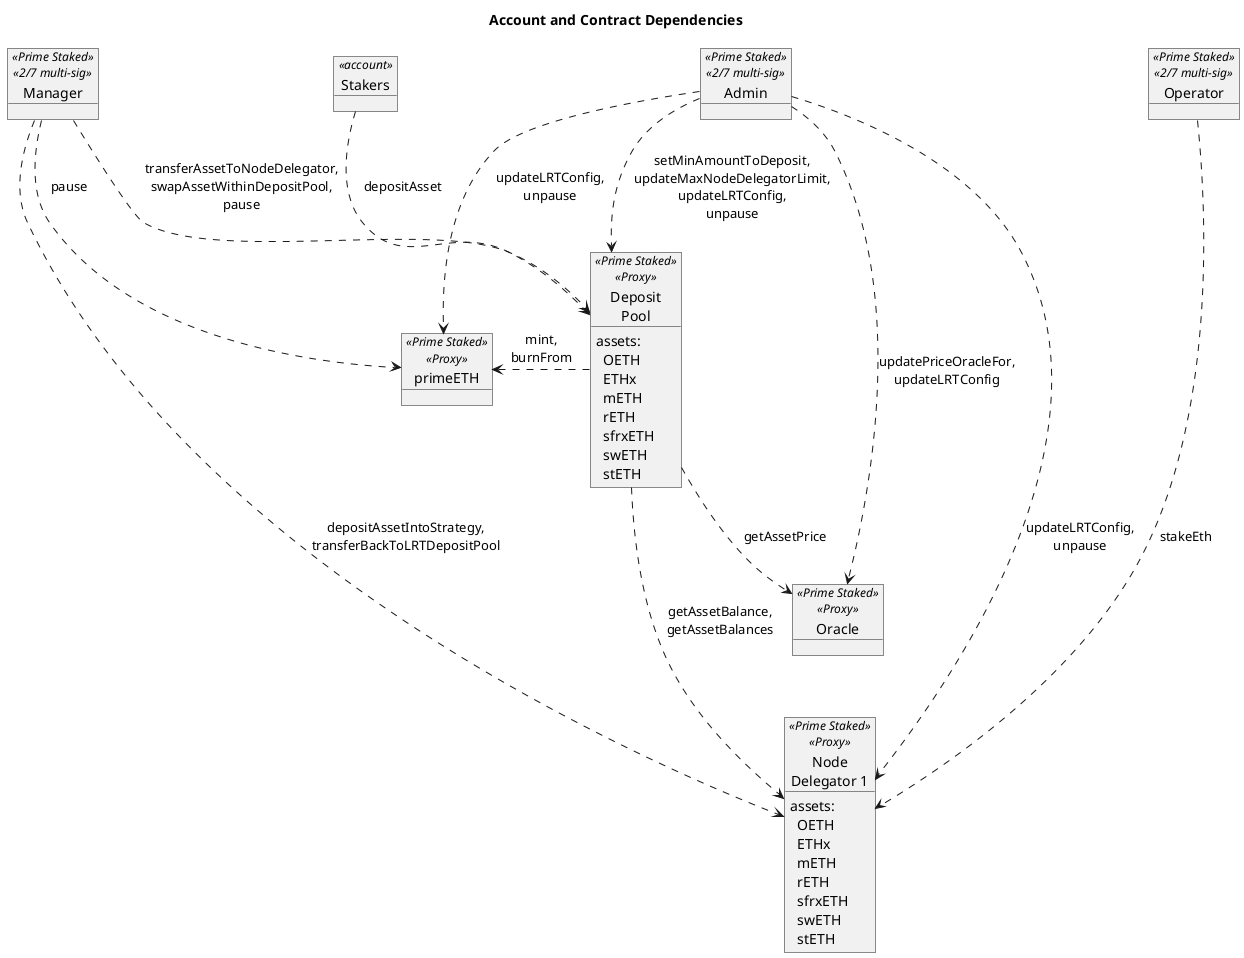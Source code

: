 @startuml

skinparam tabSize 2

' title "Prime Staked ETH Contract Dependencies"
' title "Prime Staked ETH Oracle Contract Dependencies"
title "Account and Contract Dependencies"
' title "EigenLayer Contract Dependencies"

object "Stakers" as staker <<account>> {
}

object "Manager" as man <<Prime Staked>> <<2/7 multi-sig>> {
}

object "Admin" as admin <<Prime Staked>> <<2/7 multi-sig>> {
}

object "Operator" as op <<Prime Staked>> <<2/7 multi-sig>> {
}

object "primeETH" as peth <<Prime Staked>> <<Proxy>> {
}

object "Deposit\nPool" as dep <<Prime Staked>> <<Proxy>> {
assets:
    \tOETH
    \tETHx
    \tmETH
    \trETH
    \tsfrxETH
    \tswETH
    \tstETH
}

' object "Config" as config <<Prime Staked>> <<Proxy>> {
' }

object "Oracle" as oracle <<Prime Staked>> <<Proxy>> {
}

' object "ChainlinkPriceOracle" as cloracle <<Prime Staked>> <<Proxy>> {
' assets:
'     \trETH
'     \tstETH
'     \tswETH
' }
' object "MEthPriceOracle" as moracle <<Prime Staked>> <<Proxy>> {
' asset: mETH
' }
' object "EthXPriceOracle" as xoracle <<Prime Staked>> <<Proxy>> {
' asset: ETHx
' }
' object "SfrxETHPriceOracle" as sfrxoracle <<Prime Staked>> <<Proxy>> {
' asset: sfrxETH
' }

' object "OETHPriceOracle" as ooracle <<Prime Staked>> <<Proxy>> {
' asset: OETH
' }

' object "EACAggregatorProxy" as rcl <<ChainLink>> {
' asset: rETH
' }
' object "EACAggregatorProxy" as stcl <<ChainLink>> {
' asset: stETH
' }
' object "PriceFeedSwellSwetheth" as swrs <<RedStone>> {
' asset: swETH
' }

' object "sfrxETH" as sfrxETH <<Frax>> <<Proxy>> {
' shares: sfrxETH
' asset: frxETH
' }
' object "SfrxEthWethDualOracle" as frxo <<Frax>> <<Proxy>> {
' asset: frxETH
' }

' object "StaderStakePoolsManager" as sspm <<Stader>> <<Proxy>> {
' asset: ETHx
' }

' object "Staking" as ms <<Mantle>>  <<Proxy>> {
' asset: mETH
' }

object "Node\nDelegator 1" as del1 <<Prime Staked>> <<Proxy>> {
assets:
    \tOETH
    \tETHx
    \tmETH
    \trETH
    \tsfrxETH
    \tswETH
    \tstETH
}

' object "Node\nDelegator 2" as del2 <<Prime Staked>> <<Proxy>> {
'     \tETHx
'     \tstETH
'     \tsfrxETH
' }

' object "Strategy\nManager" as stratMan <<EigenLayer>> <<Proxy>> {
' }

' object "OETH\nStrategy" as stratOETH <<EigenLayer>> <<Proxy>> {
' asset: OETH
' }
' object "mETH\nStrategy" as stratMETH <<EigenLayer>> <<Proxy>> {
' asset: mETH
' }
' object "rETH\nStrategy" as stratRETH <<EigenLayer>> <<Proxy>> {
' asset: rETH
' }
' object "swETH\nStrategy" as stratSWETH <<EigenLayer>> <<Proxy>> {
' asset: swETH
' }
' object "ETHx\nStrategy" as stratETHx <<EigenLayer>> <<Proxy>> {
' asset: ETHx
' }
' object "stETH\nStrategy" as stratLido <<EigenLayer>> <<Proxy>> {
' asset: stETH
' }
' object "sfrxETH\nStrategy" as stratFrax <<EigenLayer>> <<Proxy>> {
' asset: sfrxETH
' }

' object "Delegation\nManager" as delMan <<EigenLayer>> <<Proxy>> {
' }
' object "Slasher" as slasher <<EigenLayer>> <<Proxy>> {
' }

' object "EigenLayer\nOperator" as eop <<account>> {
' }

' object "Eigen\nPod Manager" as podMan <<EigenLayer>> <<Proxy>> {
' }
' object "Eigen\nPod 1" as pod1 <<EigenLayer>> <<Proxy>> {
' }
' object "Eigen\nPod 2" as pod2 <<EigenLayer>> <<Proxy>> {
' }

staker ..> dep : depositAsset

' ' Main functions
' man ..> dep : transferAssetToNodeDelegator,\nswapAssetWithinDepositPool
' man ....> del1 : depositAssetIntoStrategy,\ntransferBackToLRTDepositPool

' ' All functions
admin ..> dep : setMinAmountToDeposit,\nupdateMaxNodeDelegatorLimit,\nupdateLRTConfig,\nunpause
admin ..> peth : updateLRTConfig,\nunpause
admin ....> del1 : updateLRTConfig,\nunpause
admin ...> oracle : updatePriceOracleFor,\nupdateLRTConfig
man ..> dep : transferAssetToNodeDelegator,\nswapAssetWithinDepositPool,\npause
man ..> peth : pause
man ....> del1 : depositAssetIntoStrategy,\ntransferBackToLRTDepositPool
op ....> del1 : stakeEth
' man ...> del2 : depositAssetIntoStrategy,\ntransferBackToLRTDepositPool,\ncreateEigenPod

peth <. dep : mint,\nburnFrom

' dep ..> config : hasRole,\ndepositLimitByAsset,\ngetContract,\nprimeETH
' config <.. del1 : hasRole,\ngetContract,\nassetStrategy
' oracle ..> config : hasRole,\ngetContract,\ngetSupportedAssetList,\nprimeETH
' peth ..> config : hasRole
' config <.. del2 : getContract,\nassetStrategy

dep ...> del1 : getAssetBalance,\ngetAssetBalances
'' dep ...> del2 : getAssetBalance,\ngetAssetBalances,\ngetETHEigenPodBalance,\nsendETHFromDepositPoolToNDC
dep .> oracle : getAssetPrice

' oracle ..> cloracle : getAssetPrice
' oracle ..> moracle : getAssetPrice
' oracle ..> xoracle : getAssetPrice
' oracle ..> sfrxoracle : getAssetPrice
' oracle ..> ooracle : getAssetPrice

' cloracle ..> rcl : latestRoundData
' cloracle ..> stcl : latestRoundData
' cloracle ..> swrs : latestRoundData

' xoracle ..> sspm : getExchangeRate

' sfrxoracle ..> sfrxETH : pricePerShare
' sfrxoracle ..> frxo : getCurveEmaEthPerFrxEth

' moracle ..> ms : mETHToETH

' del1 .> eop
' eop <.. delMan

' del1 ..> stratMan : depositIntoStrategy,\ngetDeposits
' ' del2 ..> stratMan : depositIntoStrategy,\ngetDeposits
' stratMan .> delMan : increaseDelegatedShares,\ndecreaseDelegatedShares
' ' delMan ..> slasher

' del1 ..> podMan : createPod,\nownerToPod
' ' ' del2 ..> podMan : createPod,\nownerToPod
' podMan ..> pod1
' ' podMan ..> pod2

' del1 ...> pod1 : verifyWithdrawalCredentialsAndBalance
' ' del2 ...> pod2 : verifyWithdrawalCredentialsAndBalance

' stratMan ..> stratOETH : deposit,\nwithdraw
' stratMan ..> stratMETH : deposit,\nwithdraw
' stratMan ..> stratRETH : deposit,\nwithdraw
' stratMan ..> stratSWETH : deposit,\nwithdraw
' stratMan ..> stratETHx : deposit,\nwithdraw
' stratMan ..> stratLido : deposit,\nwithdraw
' stratMan ..> stratFrax : deposit,\nwithdraw

@enduml